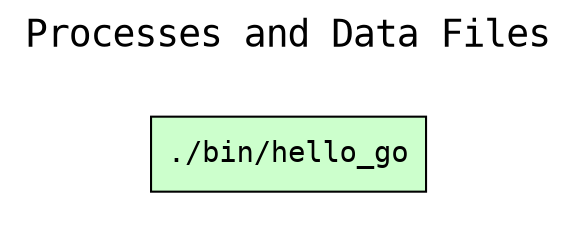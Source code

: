 
digraph wt_run {
rankdir=LR
fontname=Courier; fontsize=18; labelloc=t
label="Processes and Data Files"
subgraph cluster_inputs { label=""; color=white; penwidth=0
subgraph cluster_inputs_inner { label=""; color=white
node[shape=box style="filled" fillcolor="#CCFFCC" peripheries=1 fontname=Courier]
"exe:e2" [label="./bin/hello_go"]
node[shape=box style="rounded,filled" fillcolor="#FFFFCC" peripheries=1 fontname=Helvetica]
}}
}

